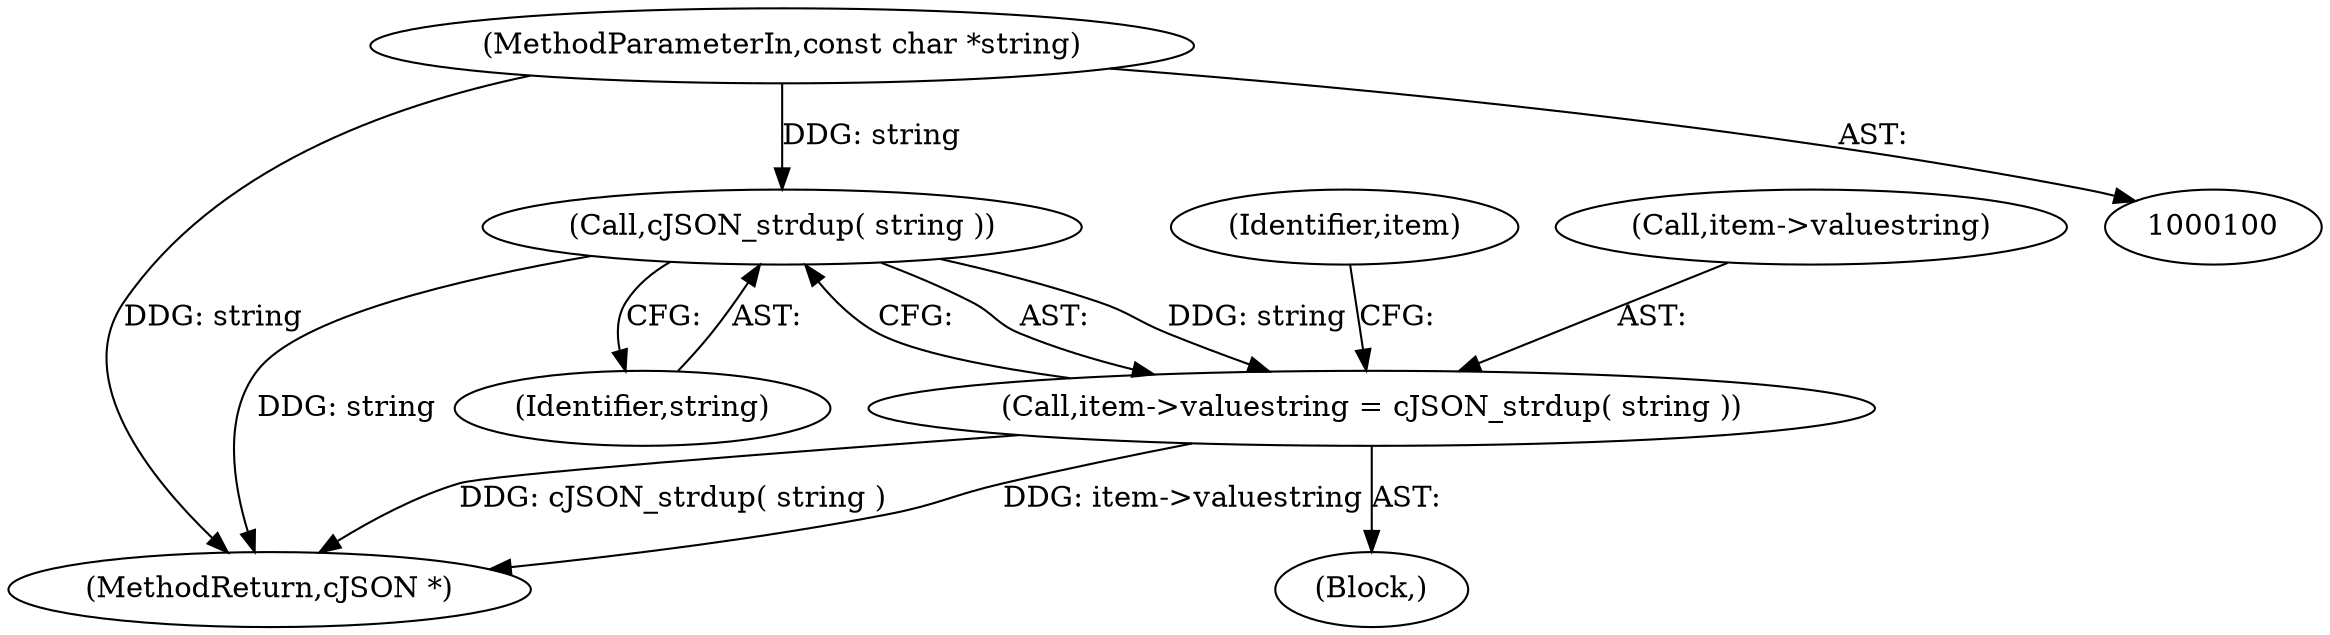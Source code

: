 digraph "1_iperf_91f2fa59e8ed80dfbf400add0164ee0e508e412a_12@API" {
"1000119" [label="(Call,cJSON_strdup( string ))"];
"1000101" [label="(MethodParameterIn,const char *string)"];
"1000115" [label="(Call,item->valuestring = cJSON_strdup( string ))"];
"1000123" [label="(MethodReturn,cJSON *)"];
"1000120" [label="(Identifier,string)"];
"1000101" [label="(MethodParameterIn,const char *string)"];
"1000122" [label="(Identifier,item)"];
"1000109" [label="(Block,)"];
"1000115" [label="(Call,item->valuestring = cJSON_strdup( string ))"];
"1000119" [label="(Call,cJSON_strdup( string ))"];
"1000116" [label="(Call,item->valuestring)"];
"1000119" -> "1000115"  [label="AST: "];
"1000119" -> "1000120"  [label="CFG: "];
"1000120" -> "1000119"  [label="AST: "];
"1000115" -> "1000119"  [label="CFG: "];
"1000119" -> "1000123"  [label="DDG: string"];
"1000119" -> "1000115"  [label="DDG: string"];
"1000101" -> "1000119"  [label="DDG: string"];
"1000101" -> "1000100"  [label="AST: "];
"1000101" -> "1000123"  [label="DDG: string"];
"1000115" -> "1000109"  [label="AST: "];
"1000116" -> "1000115"  [label="AST: "];
"1000122" -> "1000115"  [label="CFG: "];
"1000115" -> "1000123"  [label="DDG: cJSON_strdup( string )"];
"1000115" -> "1000123"  [label="DDG: item->valuestring"];
}
